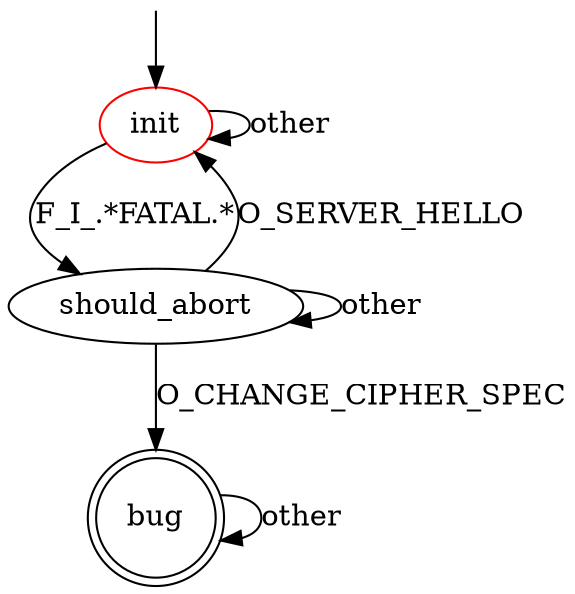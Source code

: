 digraph G {
label=""
init [color="red"] 
bug [shape="doublecircle"]

init -> should_abort [label="F_I_.*FATAL.*"]
init -> init [label="other"]

should_abort -> bug [label="O_CHANGE_CIPHER_SPEC"]
should_abort -> init [label="O_SERVER_HELLO"]
should_abort -> should_abort [label="other"]

bug -> bug [label="other"]

__start0 [label="" shape="none" width="0" height="0"];
__start0 -> init;
}
